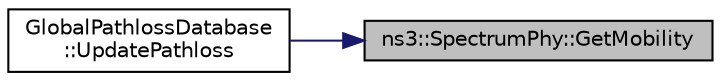 digraph "ns3::SpectrumPhy::GetMobility"
{
 // LATEX_PDF_SIZE
  edge [fontname="Helvetica",fontsize="10",labelfontname="Helvetica",labelfontsize="10"];
  node [fontname="Helvetica",fontsize="10",shape=record];
  rankdir="RL";
  Node1 [label="ns3::SpectrumPhy::GetMobility",height=0.2,width=0.4,color="black", fillcolor="grey75", style="filled", fontcolor="black",tooltip="Get the associated MobilityModel instance."];
  Node1 -> Node2 [dir="back",color="midnightblue",fontsize="10",style="solid",fontname="Helvetica"];
  Node2 [label="GlobalPathlossDatabase\l::UpdatePathloss",height=0.2,width=0.4,color="black", fillcolor="white", style="filled",URL="$class_global_pathloss_database.html#acb4417f98dedd30f2b69abfecf608dfa",tooltip="update the pathloss value"];
}

